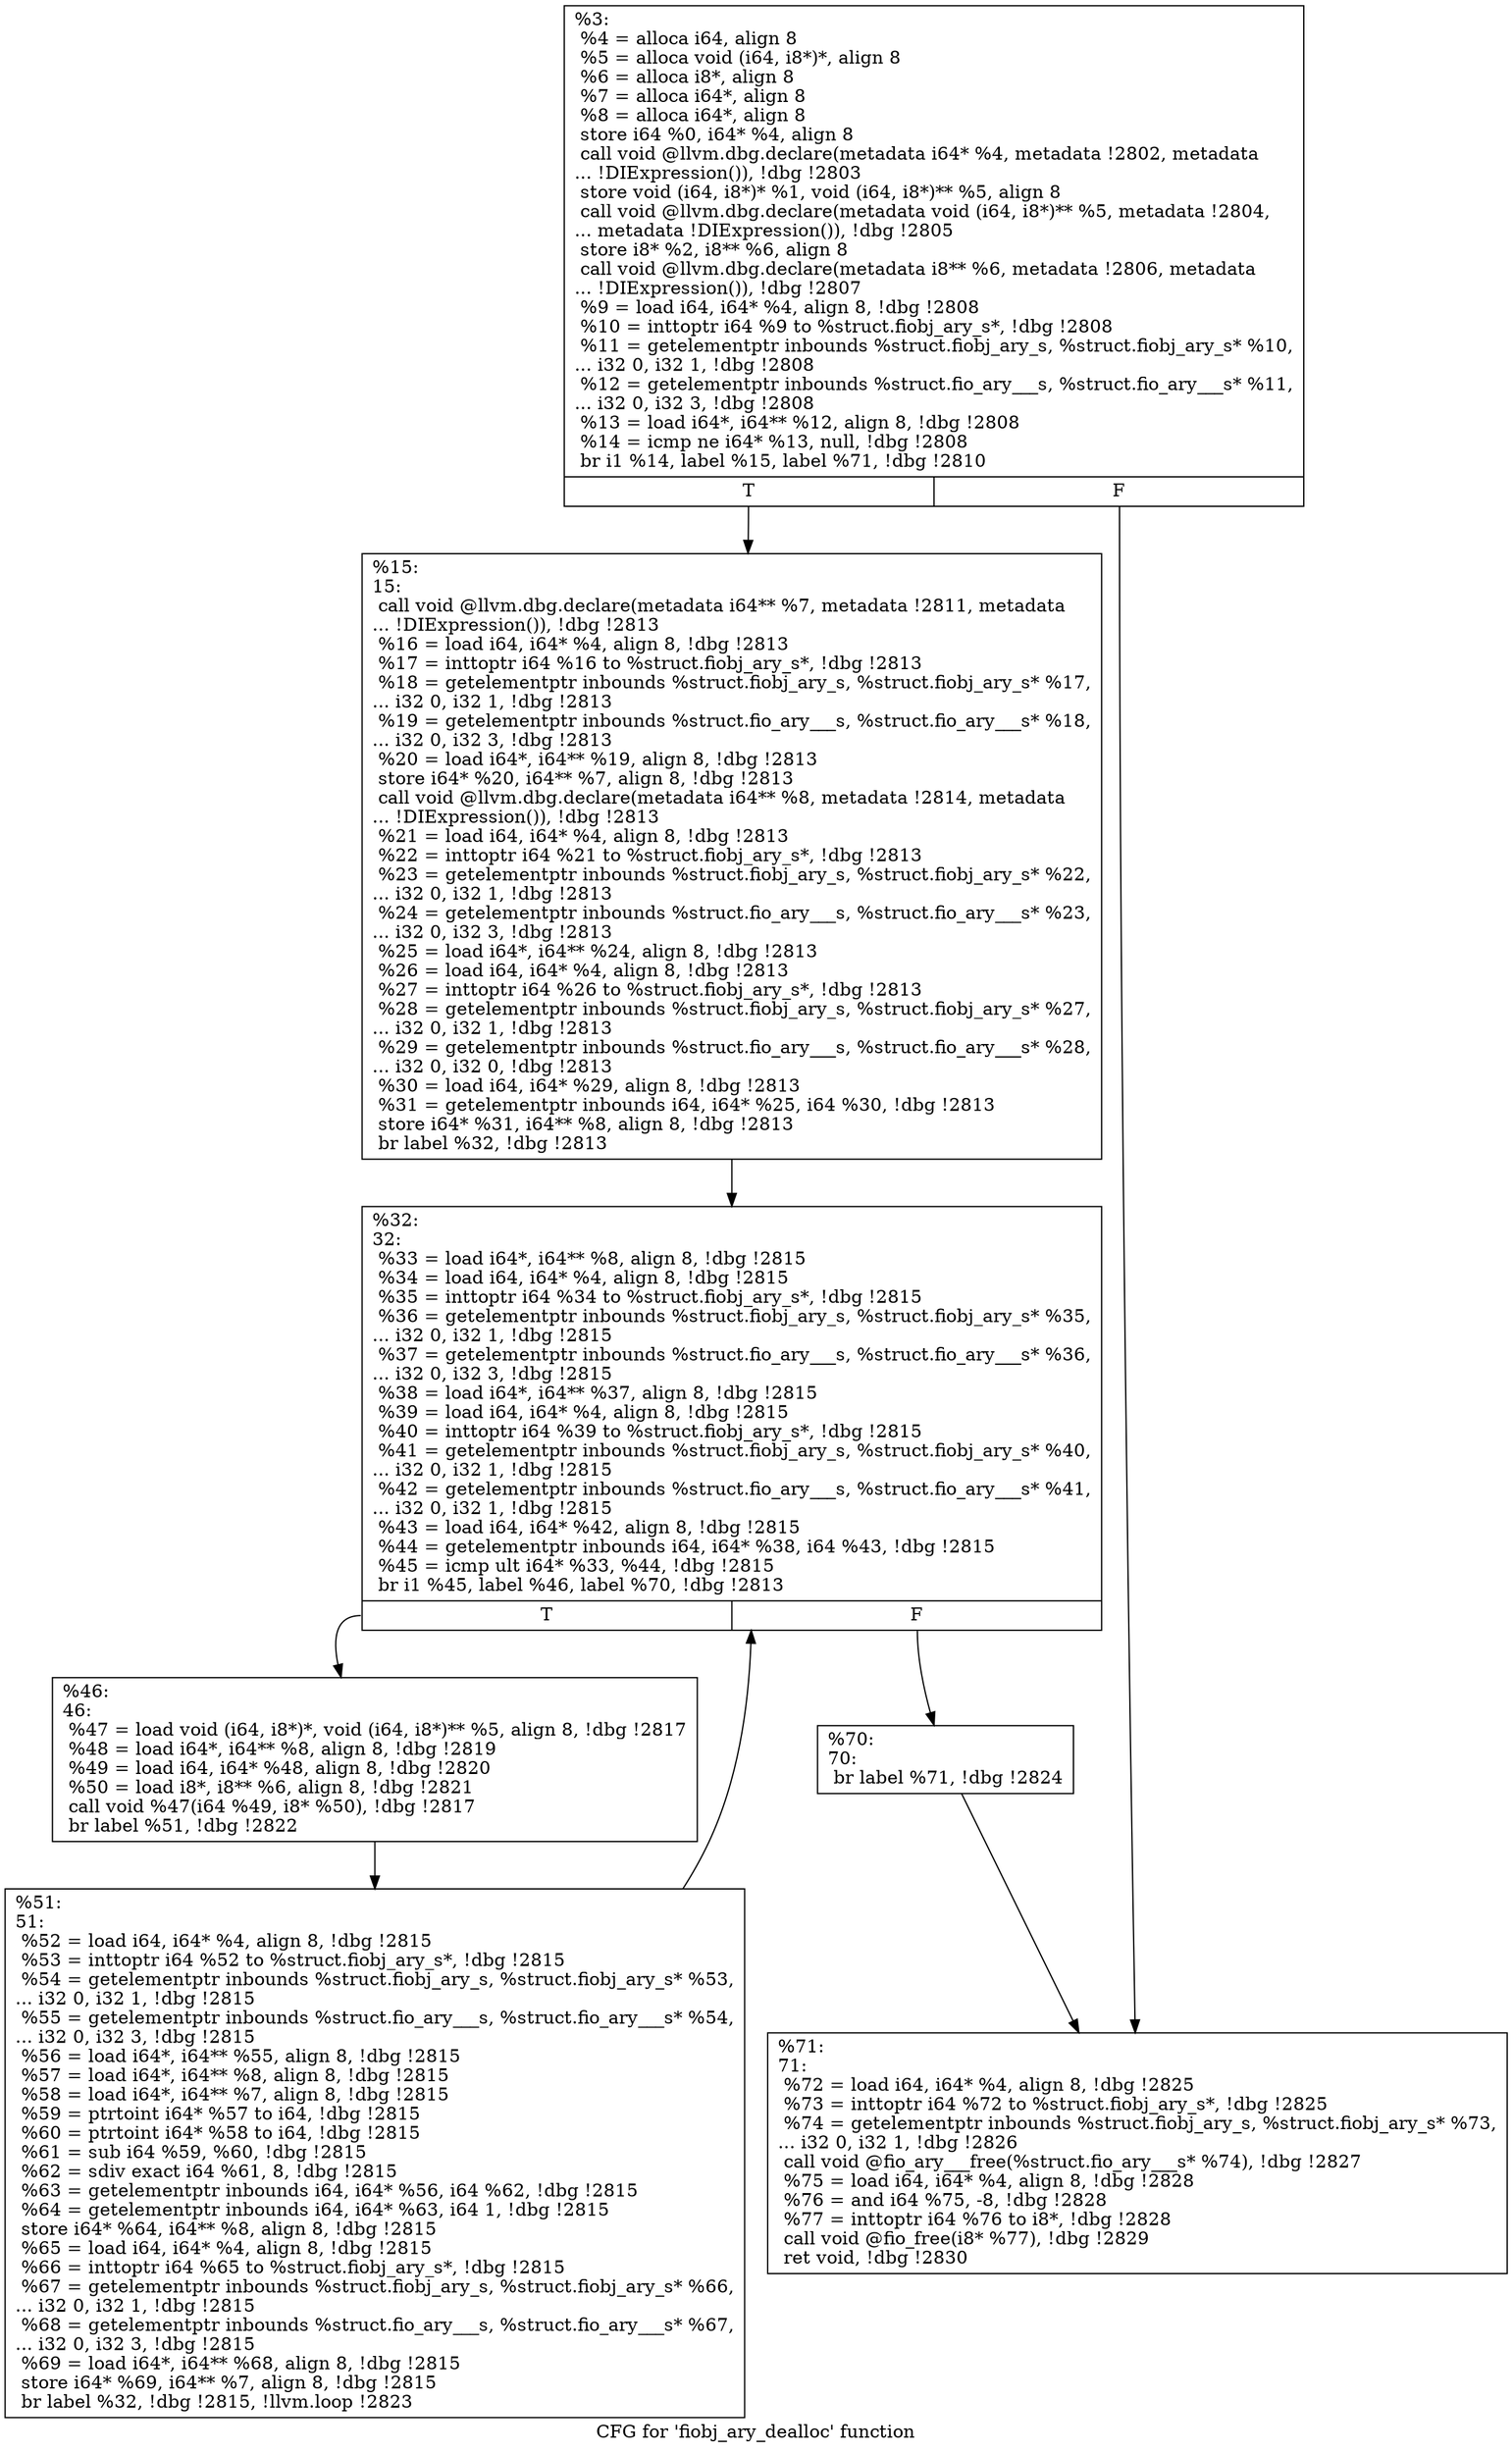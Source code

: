 digraph "CFG for 'fiobj_ary_dealloc' function" {
	label="CFG for 'fiobj_ary_dealloc' function";

	Node0x556851a40330 [shape=record,label="{%3:\l  %4 = alloca i64, align 8\l  %5 = alloca void (i64, i8*)*, align 8\l  %6 = alloca i8*, align 8\l  %7 = alloca i64*, align 8\l  %8 = alloca i64*, align 8\l  store i64 %0, i64* %4, align 8\l  call void @llvm.dbg.declare(metadata i64* %4, metadata !2802, metadata\l... !DIExpression()), !dbg !2803\l  store void (i64, i8*)* %1, void (i64, i8*)** %5, align 8\l  call void @llvm.dbg.declare(metadata void (i64, i8*)** %5, metadata !2804,\l... metadata !DIExpression()), !dbg !2805\l  store i8* %2, i8** %6, align 8\l  call void @llvm.dbg.declare(metadata i8** %6, metadata !2806, metadata\l... !DIExpression()), !dbg !2807\l  %9 = load i64, i64* %4, align 8, !dbg !2808\l  %10 = inttoptr i64 %9 to %struct.fiobj_ary_s*, !dbg !2808\l  %11 = getelementptr inbounds %struct.fiobj_ary_s, %struct.fiobj_ary_s* %10,\l... i32 0, i32 1, !dbg !2808\l  %12 = getelementptr inbounds %struct.fio_ary___s, %struct.fio_ary___s* %11,\l... i32 0, i32 3, !dbg !2808\l  %13 = load i64*, i64** %12, align 8, !dbg !2808\l  %14 = icmp ne i64* %13, null, !dbg !2808\l  br i1 %14, label %15, label %71, !dbg !2810\l|{<s0>T|<s1>F}}"];
	Node0x556851a40330:s0 -> Node0x556851a40440;
	Node0x556851a40330:s1 -> Node0x556851a405d0;
	Node0x556851a40440 [shape=record,label="{%15:\l15:                                               \l  call void @llvm.dbg.declare(metadata i64** %7, metadata !2811, metadata\l... !DIExpression()), !dbg !2813\l  %16 = load i64, i64* %4, align 8, !dbg !2813\l  %17 = inttoptr i64 %16 to %struct.fiobj_ary_s*, !dbg !2813\l  %18 = getelementptr inbounds %struct.fiobj_ary_s, %struct.fiobj_ary_s* %17,\l... i32 0, i32 1, !dbg !2813\l  %19 = getelementptr inbounds %struct.fio_ary___s, %struct.fio_ary___s* %18,\l... i32 0, i32 3, !dbg !2813\l  %20 = load i64*, i64** %19, align 8, !dbg !2813\l  store i64* %20, i64** %7, align 8, !dbg !2813\l  call void @llvm.dbg.declare(metadata i64** %8, metadata !2814, metadata\l... !DIExpression()), !dbg !2813\l  %21 = load i64, i64* %4, align 8, !dbg !2813\l  %22 = inttoptr i64 %21 to %struct.fiobj_ary_s*, !dbg !2813\l  %23 = getelementptr inbounds %struct.fiobj_ary_s, %struct.fiobj_ary_s* %22,\l... i32 0, i32 1, !dbg !2813\l  %24 = getelementptr inbounds %struct.fio_ary___s, %struct.fio_ary___s* %23,\l... i32 0, i32 3, !dbg !2813\l  %25 = load i64*, i64** %24, align 8, !dbg !2813\l  %26 = load i64, i64* %4, align 8, !dbg !2813\l  %27 = inttoptr i64 %26 to %struct.fiobj_ary_s*, !dbg !2813\l  %28 = getelementptr inbounds %struct.fiobj_ary_s, %struct.fiobj_ary_s* %27,\l... i32 0, i32 1, !dbg !2813\l  %29 = getelementptr inbounds %struct.fio_ary___s, %struct.fio_ary___s* %28,\l... i32 0, i32 0, !dbg !2813\l  %30 = load i64, i64* %29, align 8, !dbg !2813\l  %31 = getelementptr inbounds i64, i64* %25, i64 %30, !dbg !2813\l  store i64* %31, i64** %8, align 8, !dbg !2813\l  br label %32, !dbg !2813\l}"];
	Node0x556851a40440 -> Node0x556851a40490;
	Node0x556851a40490 [shape=record,label="{%32:\l32:                                               \l  %33 = load i64*, i64** %8, align 8, !dbg !2815\l  %34 = load i64, i64* %4, align 8, !dbg !2815\l  %35 = inttoptr i64 %34 to %struct.fiobj_ary_s*, !dbg !2815\l  %36 = getelementptr inbounds %struct.fiobj_ary_s, %struct.fiobj_ary_s* %35,\l... i32 0, i32 1, !dbg !2815\l  %37 = getelementptr inbounds %struct.fio_ary___s, %struct.fio_ary___s* %36,\l... i32 0, i32 3, !dbg !2815\l  %38 = load i64*, i64** %37, align 8, !dbg !2815\l  %39 = load i64, i64* %4, align 8, !dbg !2815\l  %40 = inttoptr i64 %39 to %struct.fiobj_ary_s*, !dbg !2815\l  %41 = getelementptr inbounds %struct.fiobj_ary_s, %struct.fiobj_ary_s* %40,\l... i32 0, i32 1, !dbg !2815\l  %42 = getelementptr inbounds %struct.fio_ary___s, %struct.fio_ary___s* %41,\l... i32 0, i32 1, !dbg !2815\l  %43 = load i64, i64* %42, align 8, !dbg !2815\l  %44 = getelementptr inbounds i64, i64* %38, i64 %43, !dbg !2815\l  %45 = icmp ult i64* %33, %44, !dbg !2815\l  br i1 %45, label %46, label %70, !dbg !2813\l|{<s0>T|<s1>F}}"];
	Node0x556851a40490:s0 -> Node0x556851a404e0;
	Node0x556851a40490:s1 -> Node0x556851a40580;
	Node0x556851a404e0 [shape=record,label="{%46:\l46:                                               \l  %47 = load void (i64, i8*)*, void (i64, i8*)** %5, align 8, !dbg !2817\l  %48 = load i64*, i64** %8, align 8, !dbg !2819\l  %49 = load i64, i64* %48, align 8, !dbg !2820\l  %50 = load i8*, i8** %6, align 8, !dbg !2821\l  call void %47(i64 %49, i8* %50), !dbg !2817\l  br label %51, !dbg !2822\l}"];
	Node0x556851a404e0 -> Node0x556851a40530;
	Node0x556851a40530 [shape=record,label="{%51:\l51:                                               \l  %52 = load i64, i64* %4, align 8, !dbg !2815\l  %53 = inttoptr i64 %52 to %struct.fiobj_ary_s*, !dbg !2815\l  %54 = getelementptr inbounds %struct.fiobj_ary_s, %struct.fiobj_ary_s* %53,\l... i32 0, i32 1, !dbg !2815\l  %55 = getelementptr inbounds %struct.fio_ary___s, %struct.fio_ary___s* %54,\l... i32 0, i32 3, !dbg !2815\l  %56 = load i64*, i64** %55, align 8, !dbg !2815\l  %57 = load i64*, i64** %8, align 8, !dbg !2815\l  %58 = load i64*, i64** %7, align 8, !dbg !2815\l  %59 = ptrtoint i64* %57 to i64, !dbg !2815\l  %60 = ptrtoint i64* %58 to i64, !dbg !2815\l  %61 = sub i64 %59, %60, !dbg !2815\l  %62 = sdiv exact i64 %61, 8, !dbg !2815\l  %63 = getelementptr inbounds i64, i64* %56, i64 %62, !dbg !2815\l  %64 = getelementptr inbounds i64, i64* %63, i64 1, !dbg !2815\l  store i64* %64, i64** %8, align 8, !dbg !2815\l  %65 = load i64, i64* %4, align 8, !dbg !2815\l  %66 = inttoptr i64 %65 to %struct.fiobj_ary_s*, !dbg !2815\l  %67 = getelementptr inbounds %struct.fiobj_ary_s, %struct.fiobj_ary_s* %66,\l... i32 0, i32 1, !dbg !2815\l  %68 = getelementptr inbounds %struct.fio_ary___s, %struct.fio_ary___s* %67,\l... i32 0, i32 3, !dbg !2815\l  %69 = load i64*, i64** %68, align 8, !dbg !2815\l  store i64* %69, i64** %7, align 8, !dbg !2815\l  br label %32, !dbg !2815, !llvm.loop !2823\l}"];
	Node0x556851a40530 -> Node0x556851a40490;
	Node0x556851a40580 [shape=record,label="{%70:\l70:                                               \l  br label %71, !dbg !2824\l}"];
	Node0x556851a40580 -> Node0x556851a405d0;
	Node0x556851a405d0 [shape=record,label="{%71:\l71:                                               \l  %72 = load i64, i64* %4, align 8, !dbg !2825\l  %73 = inttoptr i64 %72 to %struct.fiobj_ary_s*, !dbg !2825\l  %74 = getelementptr inbounds %struct.fiobj_ary_s, %struct.fiobj_ary_s* %73,\l... i32 0, i32 1, !dbg !2826\l  call void @fio_ary___free(%struct.fio_ary___s* %74), !dbg !2827\l  %75 = load i64, i64* %4, align 8, !dbg !2828\l  %76 = and i64 %75, -8, !dbg !2828\l  %77 = inttoptr i64 %76 to i8*, !dbg !2828\l  call void @fio_free(i8* %77), !dbg !2829\l  ret void, !dbg !2830\l}"];
}
